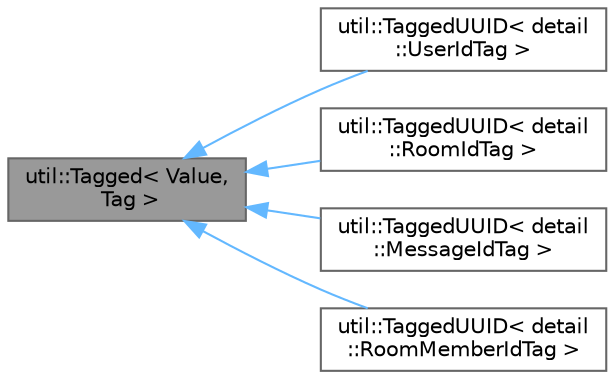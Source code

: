 digraph "util::Tagged&lt; Value, Tag &gt;"
{
 // LATEX_PDF_SIZE
  bgcolor="transparent";
  edge [fontname=Helvetica,fontsize=10,labelfontname=Helvetica,labelfontsize=10];
  node [fontname=Helvetica,fontsize=10,shape=box,height=0.2,width=0.4];
  rankdir="LR";
  Node1 [id="Node000001",label="util::Tagged\< Value,\l Tag \>",height=0.2,width=0.4,color="gray40", fillcolor="grey60", style="filled", fontcolor="black",tooltip="Шаблон класса для добавления тега к значению."];
  Node1 -> Node2 [id="edge1_Node000001_Node000002",dir="back",color="steelblue1",style="solid",tooltip=" "];
  Node2 [id="Node000002",label="util::TaggedUUID\< detail\l::UserIdTag \>",height=0.2,width=0.4,color="gray40", fillcolor="white", style="filled",URL="$classutil_1_1_tagged_u_u_i_d.html",tooltip=" "];
  Node1 -> Node3 [id="edge2_Node000001_Node000003",dir="back",color="steelblue1",style="solid",tooltip=" "];
  Node3 [id="Node000003",label="util::TaggedUUID\< detail\l::RoomIdTag \>",height=0.2,width=0.4,color="gray40", fillcolor="white", style="filled",URL="$classutil_1_1_tagged_u_u_i_d.html",tooltip=" "];
  Node1 -> Node4 [id="edge3_Node000001_Node000004",dir="back",color="steelblue1",style="solid",tooltip=" "];
  Node4 [id="Node000004",label="util::TaggedUUID\< detail\l::MessageIdTag \>",height=0.2,width=0.4,color="gray40", fillcolor="white", style="filled",URL="$classutil_1_1_tagged_u_u_i_d.html",tooltip=" "];
  Node1 -> Node5 [id="edge4_Node000001_Node000005",dir="back",color="steelblue1",style="solid",tooltip=" "];
  Node5 [id="Node000005",label="util::TaggedUUID\< detail\l::RoomMemberIdTag \>",height=0.2,width=0.4,color="gray40", fillcolor="white", style="filled",URL="$classutil_1_1_tagged_u_u_i_d.html",tooltip=" "];
}
